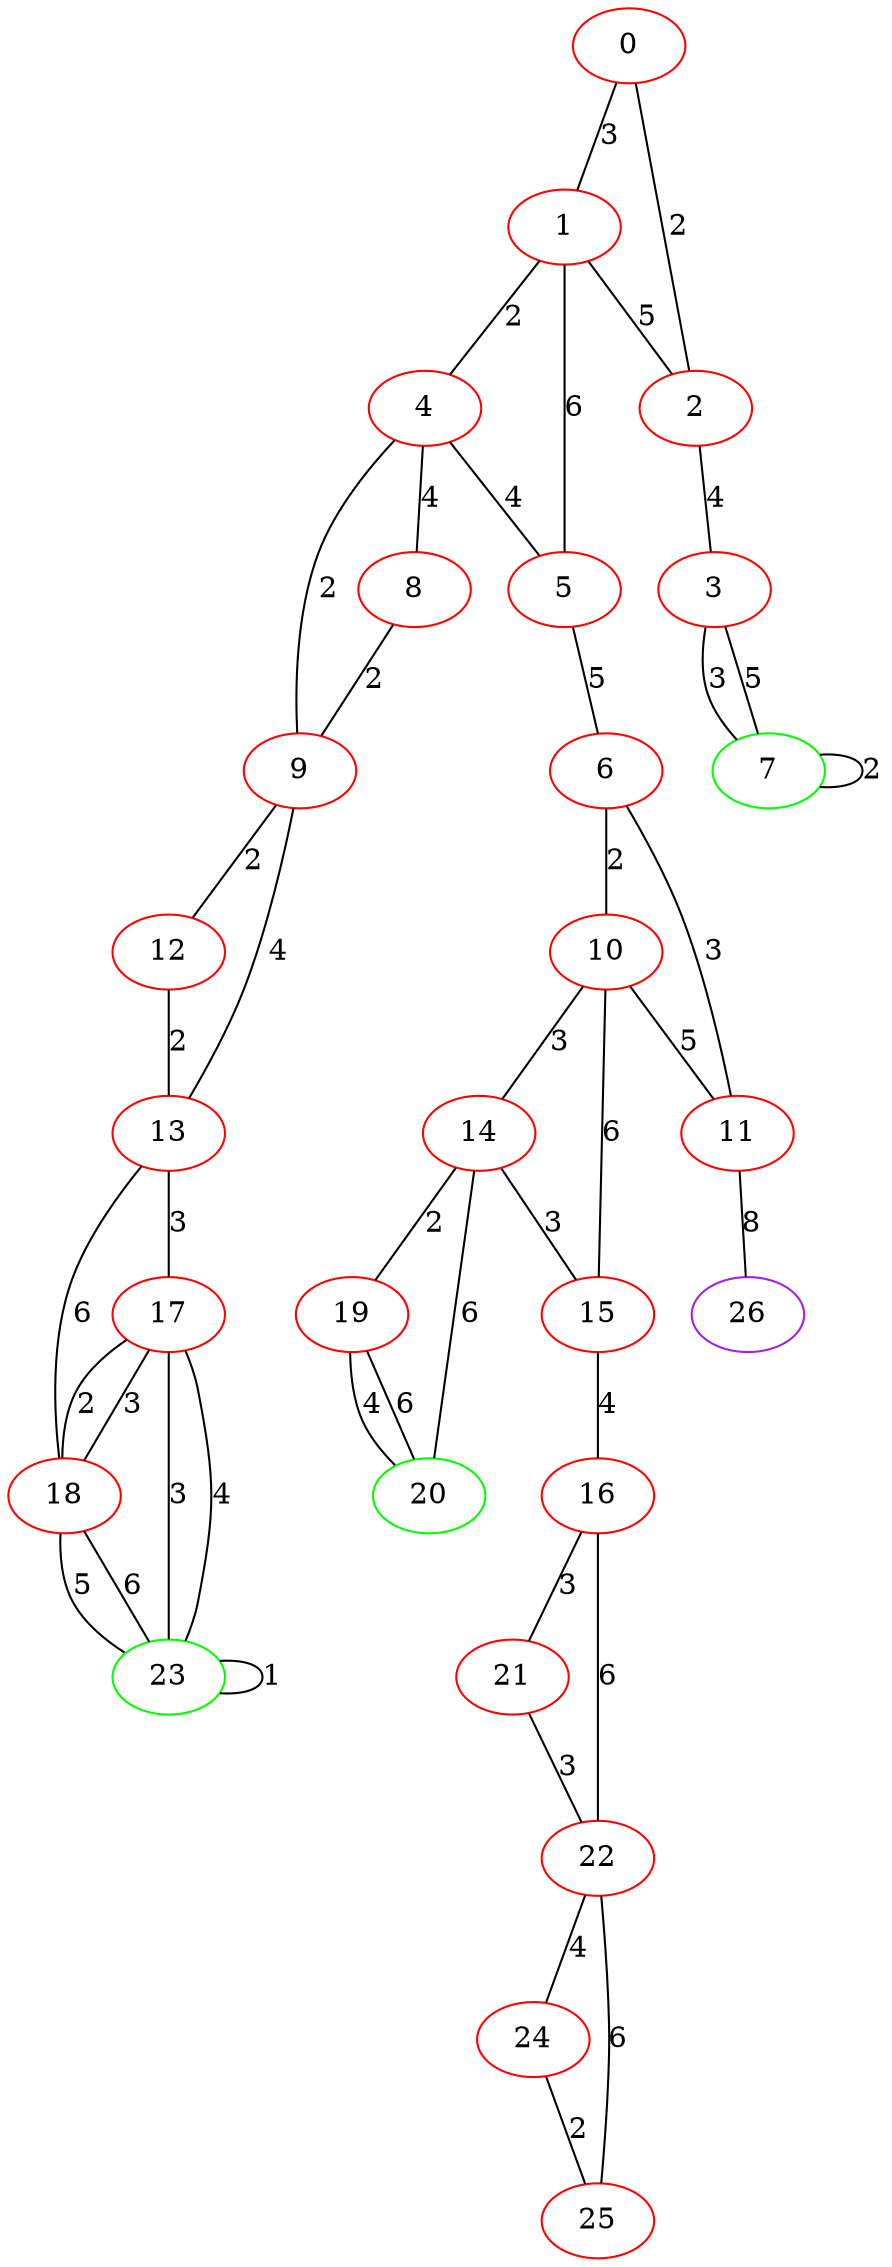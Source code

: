 graph "" {
0 [color=red, weight=1];
1 [color=red, weight=1];
2 [color=red, weight=1];
3 [color=red, weight=1];
4 [color=red, weight=1];
5 [color=red, weight=1];
6 [color=red, weight=1];
7 [color=green, weight=2];
8 [color=red, weight=1];
9 [color=red, weight=1];
10 [color=red, weight=1];
11 [color=red, weight=1];
12 [color=red, weight=1];
13 [color=red, weight=1];
14 [color=red, weight=1];
15 [color=red, weight=1];
16 [color=red, weight=1];
17 [color=red, weight=1];
18 [color=red, weight=1];
19 [color=red, weight=1];
20 [color=green, weight=2];
21 [color=red, weight=1];
22 [color=red, weight=1];
23 [color=green, weight=2];
24 [color=red, weight=1];
25 [color=red, weight=1];
26 [color=purple, weight=4];
0 -- 1  [key=0, label=3];
0 -- 2  [key=0, label=2];
1 -- 2  [key=0, label=5];
1 -- 4  [key=0, label=2];
1 -- 5  [key=0, label=6];
2 -- 3  [key=0, label=4];
3 -- 7  [key=0, label=3];
3 -- 7  [key=1, label=5];
4 -- 8  [key=0, label=4];
4 -- 9  [key=0, label=2];
4 -- 5  [key=0, label=4];
5 -- 6  [key=0, label=5];
6 -- 10  [key=0, label=2];
6 -- 11  [key=0, label=3];
7 -- 7  [key=0, label=2];
8 -- 9  [key=0, label=2];
9 -- 12  [key=0, label=2];
9 -- 13  [key=0, label=4];
10 -- 11  [key=0, label=5];
10 -- 14  [key=0, label=3];
10 -- 15  [key=0, label=6];
11 -- 26  [key=0, label=8];
12 -- 13  [key=0, label=2];
13 -- 18  [key=0, label=6];
13 -- 17  [key=0, label=3];
14 -- 19  [key=0, label=2];
14 -- 20  [key=0, label=6];
14 -- 15  [key=0, label=3];
15 -- 16  [key=0, label=4];
16 -- 21  [key=0, label=3];
16 -- 22  [key=0, label=6];
17 -- 18  [key=0, label=2];
17 -- 18  [key=1, label=3];
17 -- 23  [key=0, label=3];
17 -- 23  [key=1, label=4];
18 -- 23  [key=0, label=5];
18 -- 23  [key=1, label=6];
19 -- 20  [key=0, label=4];
19 -- 20  [key=1, label=6];
21 -- 22  [key=0, label=3];
22 -- 24  [key=0, label=4];
22 -- 25  [key=0, label=6];
23 -- 23  [key=0, label=1];
24 -- 25  [key=0, label=2];
}
